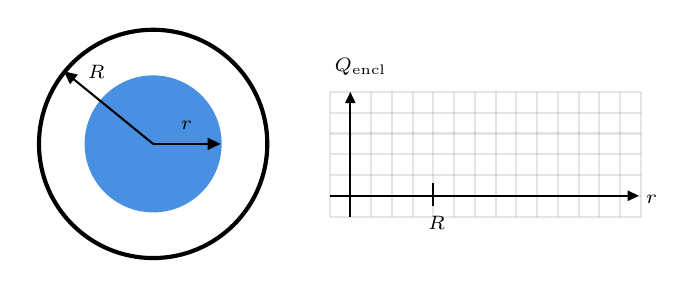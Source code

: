 

\tikzset{every picture/.style={line width=0.75pt}} %set default line width to 0.75pt        

\begin{tikzpicture}[x=0.75pt,y=0.75pt,yscale=-1,xscale=1]
%uncomment if require: \path (0,128); %set diagram left start at 0, and has height of 128

%Shape: Circle [id:dp999367380646796] 
\draw  [color={rgb, 255:red, 74; green, 144; blue, 226 }  ,draw opacity=1 ][fill={rgb, 255:red, 74; green, 144; blue, 226 }  ,fill opacity=1 ] (32.49,65) .. controls (32.49,47.04) and (47.04,32.49) .. (65,32.49) .. controls (82.96,32.49) and (97.51,47.04) .. (97.51,65) .. controls (97.51,82.96) and (82.96,97.51) .. (65,97.51) .. controls (47.04,97.51) and (32.49,82.96) .. (32.49,65) -- cycle ;
%Shape: Circle [id:dp8804862003504208] 
\draw  [line width=1.5]  (10,65) .. controls (10,34.62) and (34.62,10) .. (65,10) .. controls (95.38,10) and (120,34.62) .. (120,65) .. controls (120,95.38) and (95.38,120) .. (65,120) .. controls (34.62,120) and (10,95.38) .. (10,65) -- cycle ;
%Straight Lines [id:da4163194444903606] 
\draw    (65,65) -- (94.51,65) ;
\draw [shift={(97.51,65)}, rotate = 180] [fill={rgb, 255:red, 0; green, 0; blue, 0 }  ][line width=0.08]  [draw opacity=0] (6.25,-3) -- (0,0) -- (6.25,3) -- cycle    ;
%Straight Lines [id:da7421060293052295] 
\draw    (65,65) -- (24.33,31.89) ;
\draw [shift={(22,30)}, rotate = 39.14] [fill={rgb, 255:red, 0; green, 0; blue, 0 }  ][line width=0.08]  [draw opacity=0] (6.25,-3) -- (0,0) -- (6.25,3) -- cycle    ;
%Shape: Grid [id:dp8281189839583585] 
\draw  [draw opacity=0] (150,40) -- (300,40) -- (300,100) -- (150,100) -- cycle ; \draw  [color={rgb, 255:red, 0; green, 0; blue, 0 }  ,draw opacity=0.1 ] (150,40) -- (150,100)(160,40) -- (160,100)(170,40) -- (170,100)(180,40) -- (180,100)(190,40) -- (190,100)(200,40) -- (200,100)(210,40) -- (210,100)(220,40) -- (220,100)(230,40) -- (230,100)(240,40) -- (240,100)(250,40) -- (250,100)(260,40) -- (260,100)(270,40) -- (270,100)(280,40) -- (280,100)(290,40) -- (290,100) ; \draw  [color={rgb, 255:red, 0; green, 0; blue, 0 }  ,draw opacity=0.1 ] (150,40) -- (300,40)(150,50) -- (300,50)(150,60) -- (300,60)(150,70) -- (300,70)(150,80) -- (300,80)(150,90) -- (300,90) ; \draw  [color={rgb, 255:red, 0; green, 0; blue, 0 }  ,draw opacity=0.1 ]  ;
%Straight Lines [id:da26407375789922694] 
\draw [color={rgb, 255:red, 0; green, 0; blue, 0 }  ,draw opacity=0.1 ]   (150,100) -- (300,100) ;
%Straight Lines [id:da8174118106915371] 
\draw [color={rgb, 255:red, 0; green, 0; blue, 0 }  ,draw opacity=0.1 ]   (300,100) -- (300,40) ;

%Straight Lines [id:da6047260798890028] 
\draw    (160,43) -- (160,100) ;
\draw [shift={(160,40)}, rotate = 90] [fill={rgb, 255:red, 0; green, 0; blue, 0 }  ][line width=0.08]  [draw opacity=0] (5.36,-2.57) -- (0,0) -- (5.36,2.57) -- cycle    ;
%Straight Lines [id:da9884061471215666] 
\draw [color={rgb, 255:red, 0; green, 0; blue, 0 }  ,draw opacity=1 ]   (150,90) -- (296,90) ;
\draw [shift={(299,90)}, rotate = 180] [fill={rgb, 255:red, 0; green, 0; blue, 0 }  ,fill opacity=1 ][line width=0.08]  [draw opacity=0] (5.36,-2.57) -- (0,0) -- (5.36,2.57) -- cycle    ;
%Straight Lines [id:da18701461337235648] 
\draw    (200,84) -- (200,95) ;

% Text Node
\draw (32,25.4) node [anchor=north west][inner sep=0.75pt]  [font=\scriptsize]  {$R$};
% Text Node
\draw (77,52.4) node [anchor=north west][inner sep=0.75pt]  [font=\scriptsize]  {$r$};
% Text Node
\draw (151,22.4) node [anchor=north west][inner sep=0.75pt]  [font=\scriptsize]  {$Q_{\mathrm{encl}}$};
% Text Node
\draw (196,98.4) node [anchor=north west][inner sep=0.75pt]  [font=\scriptsize]  {$R$};
% Text Node
\draw (301,88.4) node [anchor=north west][inner sep=0.75pt]  [font=\scriptsize]  {$r$};


\end{tikzpicture}
